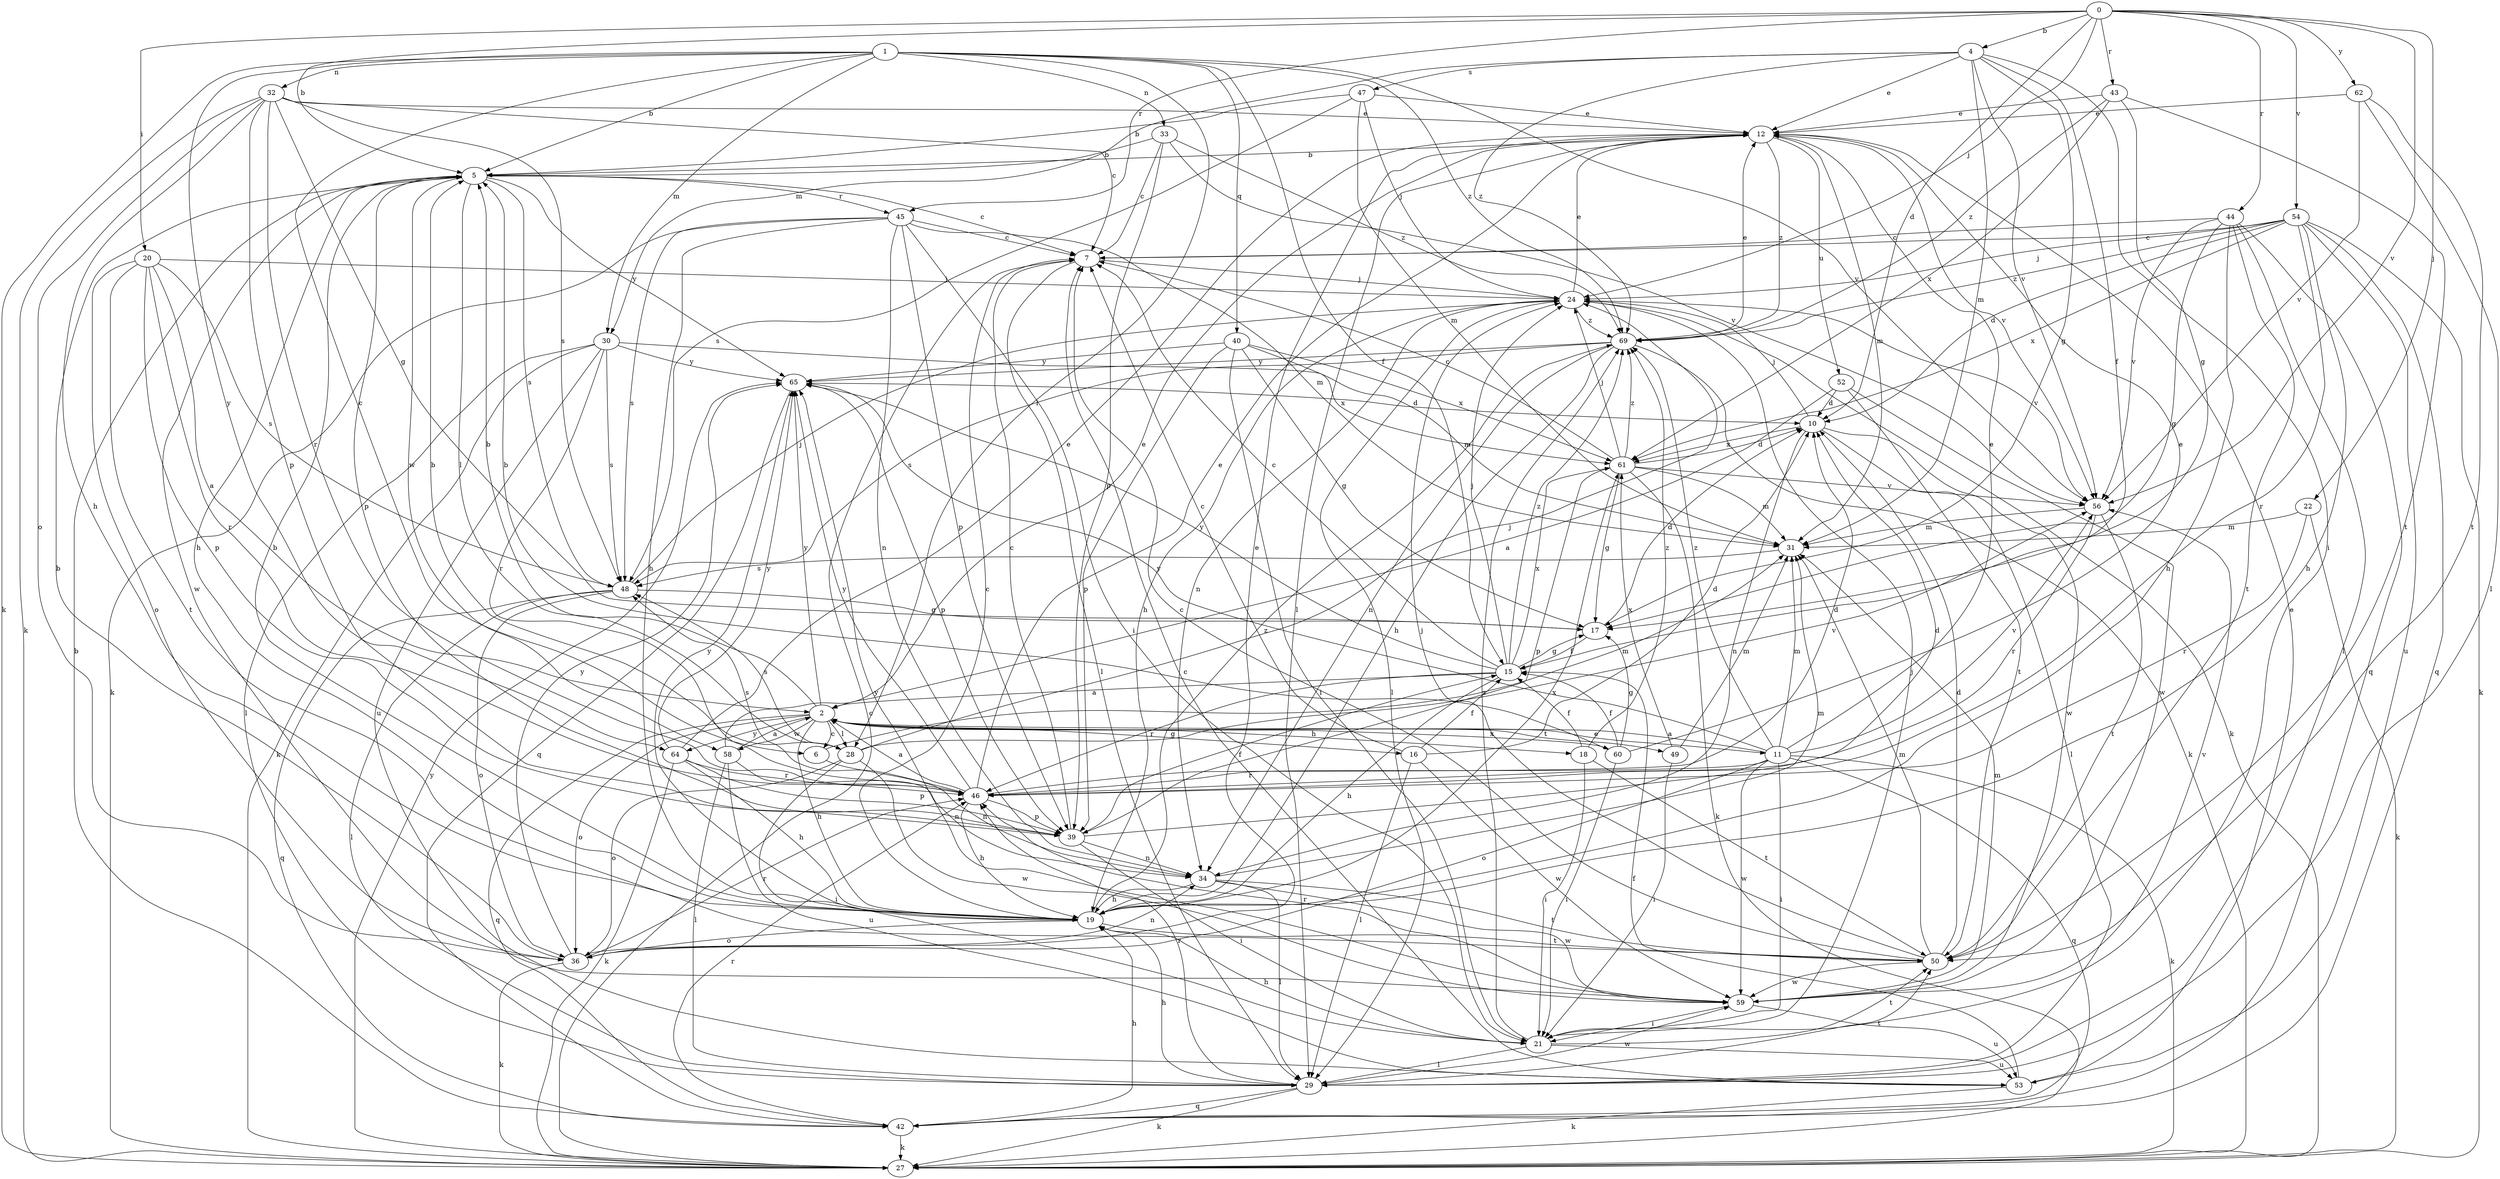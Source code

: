 strict digraph  {
0;
1;
2;
4;
5;
6;
7;
10;
11;
12;
15;
16;
17;
18;
19;
20;
21;
22;
24;
27;
28;
29;
30;
31;
32;
33;
34;
36;
39;
40;
42;
43;
44;
45;
46;
47;
48;
49;
50;
52;
53;
54;
56;
58;
59;
60;
61;
62;
64;
65;
69;
0 -> 4  [label=b];
0 -> 5  [label=b];
0 -> 10  [label=d];
0 -> 20  [label=i];
0 -> 22  [label=j];
0 -> 24  [label=j];
0 -> 43  [label=r];
0 -> 44  [label=r];
0 -> 45  [label=r];
0 -> 54  [label=v];
0 -> 56  [label=v];
0 -> 62  [label=y];
1 -> 5  [label=b];
1 -> 6  [label=c];
1 -> 15  [label=f];
1 -> 27  [label=k];
1 -> 28  [label=l];
1 -> 30  [label=m];
1 -> 32  [label=n];
1 -> 33  [label=n];
1 -> 40  [label=q];
1 -> 56  [label=v];
1 -> 64  [label=y];
1 -> 69  [label=z];
2 -> 5  [label=b];
2 -> 6  [label=c];
2 -> 11  [label=e];
2 -> 16  [label=g];
2 -> 18  [label=h];
2 -> 19  [label=h];
2 -> 28  [label=l];
2 -> 36  [label=o];
2 -> 42  [label=q];
2 -> 49  [label=t];
2 -> 58  [label=w];
2 -> 60  [label=x];
2 -> 64  [label=y];
2 -> 65  [label=y];
4 -> 12  [label=e];
4 -> 15  [label=f];
4 -> 17  [label=g];
4 -> 21  [label=i];
4 -> 30  [label=m];
4 -> 31  [label=m];
4 -> 47  [label=s];
4 -> 56  [label=v];
4 -> 69  [label=z];
5 -> 7  [label=c];
5 -> 19  [label=h];
5 -> 28  [label=l];
5 -> 39  [label=p];
5 -> 45  [label=r];
5 -> 48  [label=s];
5 -> 58  [label=w];
5 -> 59  [label=w];
5 -> 65  [label=y];
6 -> 31  [label=m];
6 -> 34  [label=n];
7 -> 24  [label=j];
7 -> 29  [label=l];
10 -> 24  [label=j];
10 -> 29  [label=l];
10 -> 34  [label=n];
10 -> 59  [label=w];
10 -> 61  [label=x];
11 -> 2  [label=a];
11 -> 12  [label=e];
11 -> 21  [label=i];
11 -> 27  [label=k];
11 -> 31  [label=m];
11 -> 36  [label=o];
11 -> 42  [label=q];
11 -> 46  [label=r];
11 -> 56  [label=v];
11 -> 59  [label=w];
11 -> 65  [label=y];
11 -> 69  [label=z];
12 -> 5  [label=b];
12 -> 29  [label=l];
12 -> 31  [label=m];
12 -> 52  [label=u];
12 -> 56  [label=v];
12 -> 69  [label=z];
15 -> 2  [label=a];
15 -> 7  [label=c];
15 -> 17  [label=g];
15 -> 19  [label=h];
15 -> 24  [label=j];
15 -> 46  [label=r];
15 -> 61  [label=x];
15 -> 65  [label=y];
15 -> 69  [label=z];
16 -> 7  [label=c];
16 -> 10  [label=d];
16 -> 15  [label=f];
16 -> 29  [label=l];
16 -> 59  [label=w];
17 -> 10  [label=d];
17 -> 15  [label=f];
18 -> 15  [label=f];
18 -> 21  [label=i];
18 -> 50  [label=t];
18 -> 69  [label=z];
19 -> 5  [label=b];
19 -> 7  [label=c];
19 -> 36  [label=o];
19 -> 50  [label=t];
19 -> 61  [label=x];
19 -> 65  [label=y];
19 -> 69  [label=z];
20 -> 2  [label=a];
20 -> 24  [label=j];
20 -> 36  [label=o];
20 -> 39  [label=p];
20 -> 46  [label=r];
20 -> 48  [label=s];
20 -> 50  [label=t];
21 -> 19  [label=h];
21 -> 24  [label=j];
21 -> 29  [label=l];
21 -> 50  [label=t];
21 -> 53  [label=u];
21 -> 69  [label=z];
22 -> 27  [label=k];
22 -> 31  [label=m];
22 -> 46  [label=r];
24 -> 12  [label=e];
24 -> 19  [label=h];
24 -> 27  [label=k];
24 -> 29  [label=l];
24 -> 34  [label=n];
24 -> 56  [label=v];
24 -> 69  [label=z];
27 -> 7  [label=c];
27 -> 65  [label=y];
28 -> 5  [label=b];
28 -> 21  [label=i];
28 -> 24  [label=j];
28 -> 36  [label=o];
28 -> 48  [label=s];
28 -> 56  [label=v];
28 -> 59  [label=w];
29 -> 19  [label=h];
29 -> 27  [label=k];
29 -> 42  [label=q];
29 -> 46  [label=r];
29 -> 50  [label=t];
29 -> 59  [label=w];
30 -> 27  [label=k];
30 -> 29  [label=l];
30 -> 46  [label=r];
30 -> 48  [label=s];
30 -> 53  [label=u];
30 -> 61  [label=x];
30 -> 65  [label=y];
31 -> 48  [label=s];
32 -> 7  [label=c];
32 -> 12  [label=e];
32 -> 17  [label=g];
32 -> 19  [label=h];
32 -> 27  [label=k];
32 -> 36  [label=o];
32 -> 39  [label=p];
32 -> 46  [label=r];
32 -> 48  [label=s];
33 -> 5  [label=b];
33 -> 7  [label=c];
33 -> 39  [label=p];
33 -> 56  [label=v];
33 -> 69  [label=z];
34 -> 19  [label=h];
34 -> 29  [label=l];
34 -> 31  [label=m];
34 -> 50  [label=t];
34 -> 59  [label=w];
36 -> 5  [label=b];
36 -> 12  [label=e];
36 -> 27  [label=k];
36 -> 34  [label=n];
36 -> 46  [label=r];
36 -> 65  [label=y];
39 -> 7  [label=c];
39 -> 10  [label=d];
39 -> 15  [label=f];
39 -> 21  [label=i];
39 -> 34  [label=n];
40 -> 17  [label=g];
40 -> 21  [label=i];
40 -> 31  [label=m];
40 -> 39  [label=p];
40 -> 61  [label=x];
40 -> 65  [label=y];
42 -> 5  [label=b];
42 -> 19  [label=h];
42 -> 27  [label=k];
42 -> 46  [label=r];
43 -> 12  [label=e];
43 -> 17  [label=g];
43 -> 50  [label=t];
43 -> 61  [label=x];
43 -> 69  [label=z];
44 -> 7  [label=c];
44 -> 17  [label=g];
44 -> 19  [label=h];
44 -> 29  [label=l];
44 -> 42  [label=q];
44 -> 50  [label=t];
44 -> 56  [label=v];
45 -> 7  [label=c];
45 -> 19  [label=h];
45 -> 21  [label=i];
45 -> 27  [label=k];
45 -> 31  [label=m];
45 -> 34  [label=n];
45 -> 39  [label=p];
45 -> 48  [label=s];
46 -> 2  [label=a];
46 -> 10  [label=d];
46 -> 12  [label=e];
46 -> 19  [label=h];
46 -> 39  [label=p];
46 -> 48  [label=s];
46 -> 65  [label=y];
47 -> 5  [label=b];
47 -> 12  [label=e];
47 -> 24  [label=j];
47 -> 31  [label=m];
47 -> 48  [label=s];
48 -> 17  [label=g];
48 -> 24  [label=j];
48 -> 29  [label=l];
48 -> 36  [label=o];
48 -> 42  [label=q];
49 -> 21  [label=i];
49 -> 31  [label=m];
49 -> 61  [label=x];
50 -> 7  [label=c];
50 -> 10  [label=d];
50 -> 24  [label=j];
50 -> 31  [label=m];
50 -> 59  [label=w];
52 -> 2  [label=a];
52 -> 10  [label=d];
52 -> 50  [label=t];
52 -> 59  [label=w];
53 -> 7  [label=c];
53 -> 12  [label=e];
53 -> 15  [label=f];
53 -> 27  [label=k];
54 -> 7  [label=c];
54 -> 10  [label=d];
54 -> 19  [label=h];
54 -> 24  [label=j];
54 -> 27  [label=k];
54 -> 42  [label=q];
54 -> 46  [label=r];
54 -> 53  [label=u];
54 -> 61  [label=x];
54 -> 69  [label=z];
56 -> 31  [label=m];
56 -> 46  [label=r];
56 -> 50  [label=t];
58 -> 2  [label=a];
58 -> 12  [label=e];
58 -> 29  [label=l];
58 -> 34  [label=n];
58 -> 53  [label=u];
59 -> 21  [label=i];
59 -> 31  [label=m];
59 -> 46  [label=r];
59 -> 53  [label=u];
59 -> 56  [label=v];
59 -> 65  [label=y];
60 -> 5  [label=b];
60 -> 12  [label=e];
60 -> 15  [label=f];
60 -> 17  [label=g];
60 -> 21  [label=i];
61 -> 7  [label=c];
61 -> 10  [label=d];
61 -> 17  [label=g];
61 -> 24  [label=j];
61 -> 27  [label=k];
61 -> 31  [label=m];
61 -> 39  [label=p];
61 -> 56  [label=v];
61 -> 69  [label=z];
62 -> 12  [label=e];
62 -> 29  [label=l];
62 -> 50  [label=t];
62 -> 56  [label=v];
64 -> 12  [label=e];
64 -> 19  [label=h];
64 -> 27  [label=k];
64 -> 39  [label=p];
64 -> 46  [label=r];
64 -> 65  [label=y];
65 -> 10  [label=d];
65 -> 39  [label=p];
65 -> 42  [label=q];
69 -> 12  [label=e];
69 -> 19  [label=h];
69 -> 27  [label=k];
69 -> 34  [label=n];
69 -> 48  [label=s];
69 -> 65  [label=y];
}
